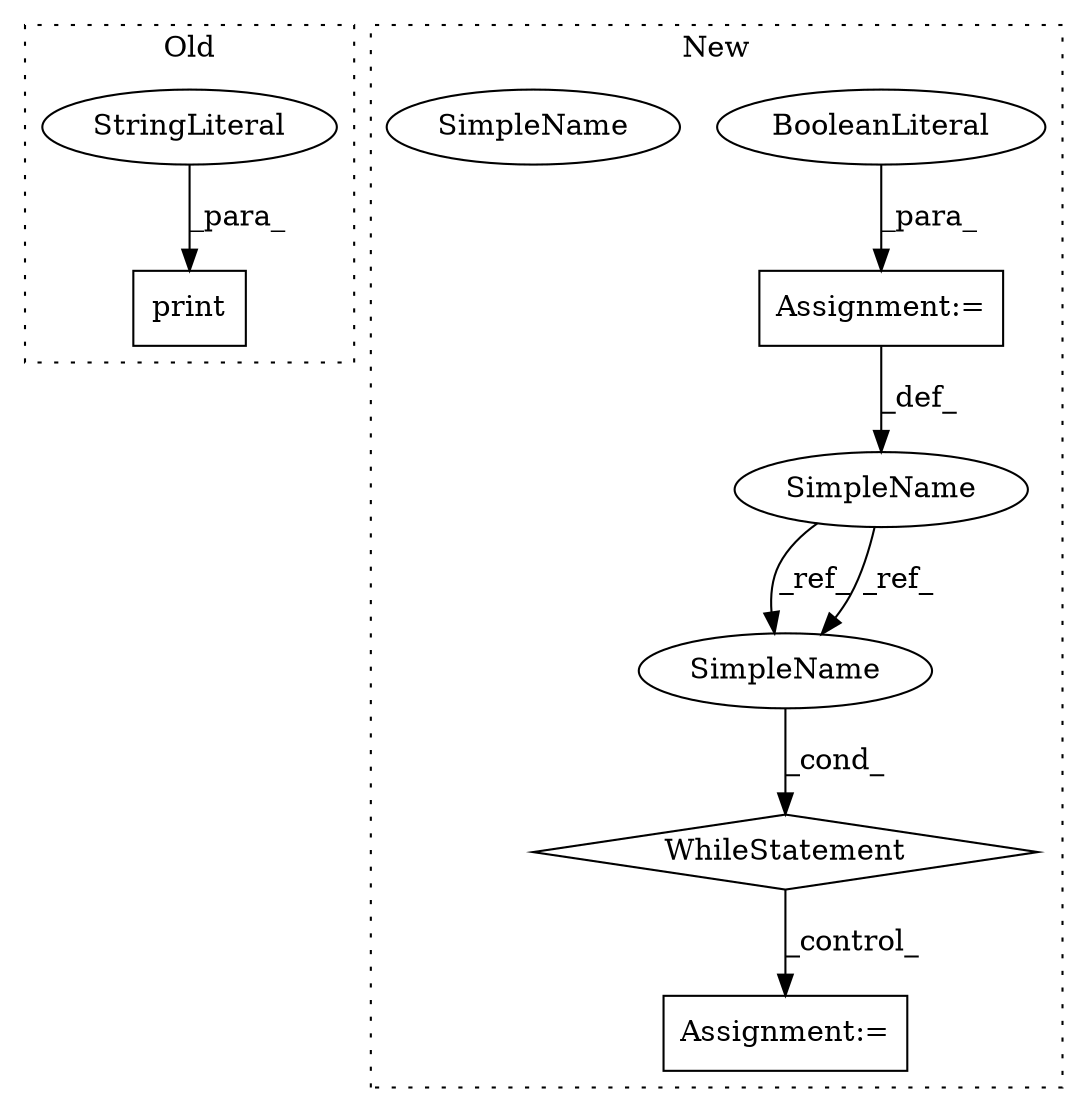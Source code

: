 digraph G {
subgraph cluster0 {
1 [label="print" a="32" s="1254,1281" l="6,1" shape="box"];
4 [label="StringLiteral" a="45" s="1260" l="21" shape="ellipse"];
label = "Old";
style="dotted";
}
subgraph cluster1 {
2 [label="WhileStatement" a="61" s="1131,1148" l="7,2" shape="diamond"];
3 [label="Assignment:=" a="7" s="1462" l="2" shape="box"];
5 [label="SimpleName" a="42" s="1091" l="10" shape="ellipse"];
6 [label="Assignment:=" a="7" s="1101" l="1" shape="box"];
7 [label="BooleanLiteral" a="9" s="1102" l="4" shape="ellipse"];
8 [label="SimpleName" a="42" s="1138" l="10" shape="ellipse"];
9 [label="SimpleName" a="42" s="1138" l="10" shape="ellipse"];
label = "New";
style="dotted";
}
2 -> 3 [label="_control_"];
4 -> 1 [label="_para_"];
5 -> 9 [label="_ref_"];
5 -> 9 [label="_ref_"];
6 -> 5 [label="_def_"];
7 -> 6 [label="_para_"];
9 -> 2 [label="_cond_"];
}